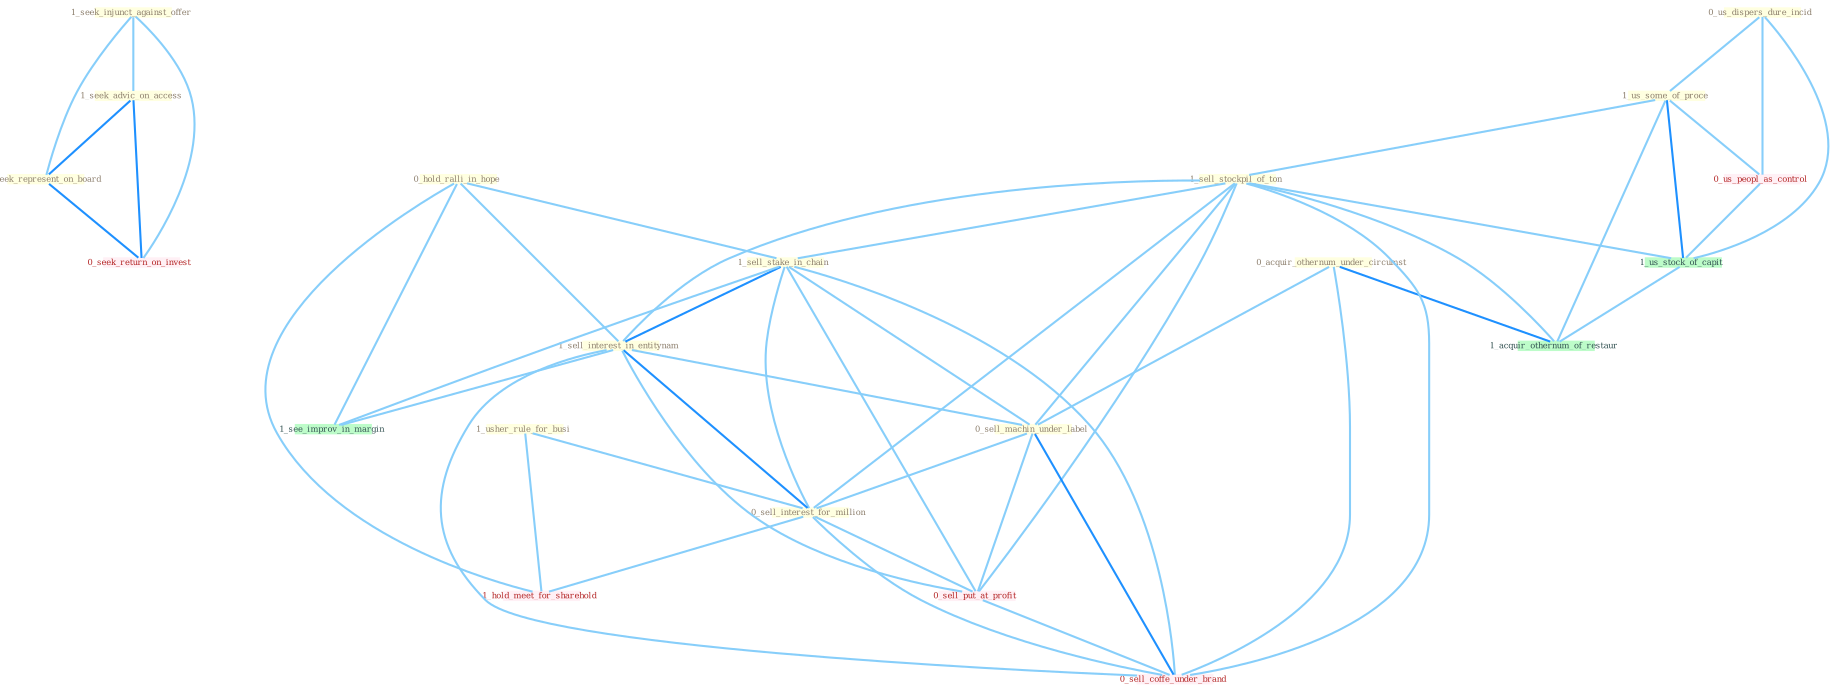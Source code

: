 Graph G{ 
    node
    [shape=polygon,style=filled,width=.5,height=.06,color="#BDFCC9",fixedsize=true,fontsize=4,
    fontcolor="#2f4f4f"];
    {node
    [color="#ffffe0", fontcolor="#8b7d6b"] "1_seek_injunct_against_offer " "0_hold_ralli_in_hope " "0_us_dispers_dure_incid " "1_us_some_of_proce " "0_acquir_othernum_under_circumst " "1_sell_stockpil_of_ton " "1_sell_stake_in_chain " "1_sell_interest_in_entitynam " "1_usher_rule_for_busi " "1_seek_advic_on_access " "0_sell_machin_under_label " "1_seek_represent_on_board " "0_sell_interest_for_million "}
{node [color="#fff0f5", fontcolor="#b22222"] "0_us_peopl_as_control " "0_sell_put_at_profit " "0_seek_return_on_invest " "0_sell_coffe_under_brand " "1_hold_meet_for_sharehold "}
edge [color="#B0E2FF"];

	"1_seek_injunct_against_offer " -- "1_seek_advic_on_access " [w="1", color="#87cefa" ];
	"1_seek_injunct_against_offer " -- "1_seek_represent_on_board " [w="1", color="#87cefa" ];
	"1_seek_injunct_against_offer " -- "0_seek_return_on_invest " [w="1", color="#87cefa" ];
	"0_hold_ralli_in_hope " -- "1_sell_stake_in_chain " [w="1", color="#87cefa" ];
	"0_hold_ralli_in_hope " -- "1_sell_interest_in_entitynam " [w="1", color="#87cefa" ];
	"0_hold_ralli_in_hope " -- "1_see_improv_in_margin " [w="1", color="#87cefa" ];
	"0_hold_ralli_in_hope " -- "1_hold_meet_for_sharehold " [w="1", color="#87cefa" ];
	"0_us_dispers_dure_incid " -- "1_us_some_of_proce " [w="1", color="#87cefa" ];
	"0_us_dispers_dure_incid " -- "0_us_peopl_as_control " [w="1", color="#87cefa" ];
	"0_us_dispers_dure_incid " -- "1_us_stock_of_capit " [w="1", color="#87cefa" ];
	"1_us_some_of_proce " -- "1_sell_stockpil_of_ton " [w="1", color="#87cefa" ];
	"1_us_some_of_proce " -- "0_us_peopl_as_control " [w="1", color="#87cefa" ];
	"1_us_some_of_proce " -- "1_us_stock_of_capit " [w="2", color="#1e90ff" , len=0.8];
	"1_us_some_of_proce " -- "1_acquir_othernum_of_restaur " [w="1", color="#87cefa" ];
	"0_acquir_othernum_under_circumst " -- "0_sell_machin_under_label " [w="1", color="#87cefa" ];
	"0_acquir_othernum_under_circumst " -- "0_sell_coffe_under_brand " [w="1", color="#87cefa" ];
	"0_acquir_othernum_under_circumst " -- "1_acquir_othernum_of_restaur " [w="2", color="#1e90ff" , len=0.8];
	"1_sell_stockpil_of_ton " -- "1_sell_stake_in_chain " [w="1", color="#87cefa" ];
	"1_sell_stockpil_of_ton " -- "1_sell_interest_in_entitynam " [w="1", color="#87cefa" ];
	"1_sell_stockpil_of_ton " -- "0_sell_machin_under_label " [w="1", color="#87cefa" ];
	"1_sell_stockpil_of_ton " -- "0_sell_interest_for_million " [w="1", color="#87cefa" ];
	"1_sell_stockpil_of_ton " -- "0_sell_put_at_profit " [w="1", color="#87cefa" ];
	"1_sell_stockpil_of_ton " -- "1_us_stock_of_capit " [w="1", color="#87cefa" ];
	"1_sell_stockpil_of_ton " -- "0_sell_coffe_under_brand " [w="1", color="#87cefa" ];
	"1_sell_stockpil_of_ton " -- "1_acquir_othernum_of_restaur " [w="1", color="#87cefa" ];
	"1_sell_stake_in_chain " -- "1_sell_interest_in_entitynam " [w="2", color="#1e90ff" , len=0.8];
	"1_sell_stake_in_chain " -- "0_sell_machin_under_label " [w="1", color="#87cefa" ];
	"1_sell_stake_in_chain " -- "0_sell_interest_for_million " [w="1", color="#87cefa" ];
	"1_sell_stake_in_chain " -- "0_sell_put_at_profit " [w="1", color="#87cefa" ];
	"1_sell_stake_in_chain " -- "1_see_improv_in_margin " [w="1", color="#87cefa" ];
	"1_sell_stake_in_chain " -- "0_sell_coffe_under_brand " [w="1", color="#87cefa" ];
	"1_sell_interest_in_entitynam " -- "0_sell_machin_under_label " [w="1", color="#87cefa" ];
	"1_sell_interest_in_entitynam " -- "0_sell_interest_for_million " [w="2", color="#1e90ff" , len=0.8];
	"1_sell_interest_in_entitynam " -- "0_sell_put_at_profit " [w="1", color="#87cefa" ];
	"1_sell_interest_in_entitynam " -- "1_see_improv_in_margin " [w="1", color="#87cefa" ];
	"1_sell_interest_in_entitynam " -- "0_sell_coffe_under_brand " [w="1", color="#87cefa" ];
	"1_usher_rule_for_busi " -- "0_sell_interest_for_million " [w="1", color="#87cefa" ];
	"1_usher_rule_for_busi " -- "1_hold_meet_for_sharehold " [w="1", color="#87cefa" ];
	"1_seek_advic_on_access " -- "1_seek_represent_on_board " [w="2", color="#1e90ff" , len=0.8];
	"1_seek_advic_on_access " -- "0_seek_return_on_invest " [w="2", color="#1e90ff" , len=0.8];
	"0_sell_machin_under_label " -- "0_sell_interest_for_million " [w="1", color="#87cefa" ];
	"0_sell_machin_under_label " -- "0_sell_put_at_profit " [w="1", color="#87cefa" ];
	"0_sell_machin_under_label " -- "0_sell_coffe_under_brand " [w="2", color="#1e90ff" , len=0.8];
	"1_seek_represent_on_board " -- "0_seek_return_on_invest " [w="2", color="#1e90ff" , len=0.8];
	"0_sell_interest_for_million " -- "0_sell_put_at_profit " [w="1", color="#87cefa" ];
	"0_sell_interest_for_million " -- "0_sell_coffe_under_brand " [w="1", color="#87cefa" ];
	"0_sell_interest_for_million " -- "1_hold_meet_for_sharehold " [w="1", color="#87cefa" ];
	"0_us_peopl_as_control " -- "1_us_stock_of_capit " [w="1", color="#87cefa" ];
	"0_sell_put_at_profit " -- "0_sell_coffe_under_brand " [w="1", color="#87cefa" ];
	"1_us_stock_of_capit " -- "1_acquir_othernum_of_restaur " [w="1", color="#87cefa" ];
}